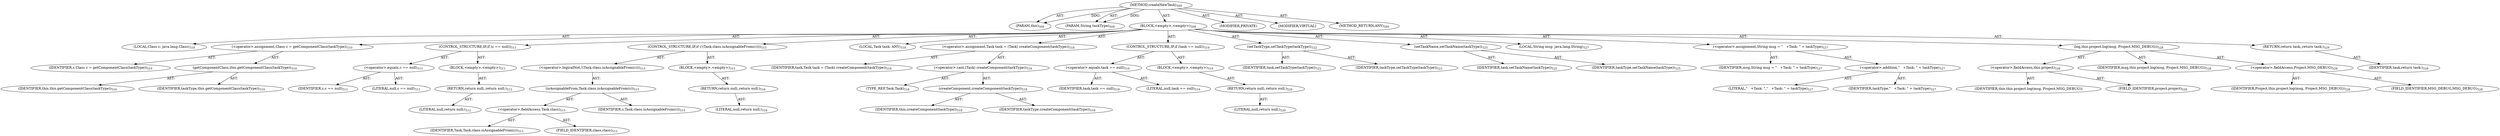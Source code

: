 digraph "createNewTask" {  
"111669149715" [label = <(METHOD,createNewTask)<SUB>509</SUB>> ]
"115964117003" [label = <(PARAM,this)<SUB>509</SUB>> ]
"115964117040" [label = <(PARAM,String taskType)<SUB>509</SUB>> ]
"25769803827" [label = <(BLOCK,&lt;empty&gt;,&lt;empty&gt;)<SUB>509</SUB>> ]
"94489280537" [label = <(LOCAL,Class c: java.lang.Class)<SUB>510</SUB>> ]
"30064771305" [label = <(&lt;operator&gt;.assignment,Class c = getComponentClass(taskType))<SUB>510</SUB>> ]
"68719476968" [label = <(IDENTIFIER,c,Class c = getComponentClass(taskType))<SUB>510</SUB>> ]
"30064771306" [label = <(getComponentClass,this.getComponentClass(taskType))<SUB>510</SUB>> ]
"68719476753" [label = <(IDENTIFIER,this,this.getComponentClass(taskType))<SUB>510</SUB>> ]
"68719476969" [label = <(IDENTIFIER,taskType,this.getComponentClass(taskType))<SUB>510</SUB>> ]
"47244640279" [label = <(CONTROL_STRUCTURE,IF,if (c == null))<SUB>511</SUB>> ]
"30064771307" [label = <(&lt;operator&gt;.equals,c == null)<SUB>511</SUB>> ]
"68719476970" [label = <(IDENTIFIER,c,c == null)<SUB>511</SUB>> ]
"90194313243" [label = <(LITERAL,null,c == null)<SUB>511</SUB>> ]
"25769803828" [label = <(BLOCK,&lt;empty&gt;,&lt;empty&gt;)<SUB>511</SUB>> ]
"146028888078" [label = <(RETURN,return null;,return null;)<SUB>512</SUB>> ]
"90194313244" [label = <(LITERAL,null,return null;)<SUB>512</SUB>> ]
"47244640280" [label = <(CONTROL_STRUCTURE,IF,if (!(Task.class.isAssignableFrom(c))))<SUB>515</SUB>> ]
"30064771308" [label = <(&lt;operator&gt;.logicalNot,!(Task.class.isAssignableFrom(c)))<SUB>515</SUB>> ]
"30064771309" [label = <(isAssignableFrom,Task.class.isAssignableFrom(c))<SUB>515</SUB>> ]
"30064771310" [label = <(&lt;operator&gt;.fieldAccess,Task.class)<SUB>515</SUB>> ]
"68719476971" [label = <(IDENTIFIER,Task,Task.class.isAssignableFrom(c))<SUB>515</SUB>> ]
"55834574909" [label = <(FIELD_IDENTIFIER,class,class)<SUB>515</SUB>> ]
"68719476972" [label = <(IDENTIFIER,c,Task.class.isAssignableFrom(c))<SUB>515</SUB>> ]
"25769803829" [label = <(BLOCK,&lt;empty&gt;,&lt;empty&gt;)<SUB>515</SUB>> ]
"146028888079" [label = <(RETURN,return null;,return null;)<SUB>516</SUB>> ]
"90194313245" [label = <(LITERAL,null,return null;)<SUB>516</SUB>> ]
"94489280538" [label = <(LOCAL,Task task: ANY)<SUB>518</SUB>> ]
"30064771311" [label = <(&lt;operator&gt;.assignment,Task task = (Task) createComponent(taskType))<SUB>518</SUB>> ]
"68719476973" [label = <(IDENTIFIER,task,Task task = (Task) createComponent(taskType))<SUB>518</SUB>> ]
"30064771312" [label = <(&lt;operator&gt;.cast,(Task) createComponent(taskType))<SUB>518</SUB>> ]
"180388626440" [label = <(TYPE_REF,Task,Task)<SUB>518</SUB>> ]
"30064771313" [label = <(createComponent,createComponent(taskType))<SUB>518</SUB>> ]
"68719476754" [label = <(IDENTIFIER,this,createComponent(taskType))<SUB>518</SUB>> ]
"68719476974" [label = <(IDENTIFIER,taskType,createComponent(taskType))<SUB>518</SUB>> ]
"47244640281" [label = <(CONTROL_STRUCTURE,IF,if (task == null))<SUB>519</SUB>> ]
"30064771314" [label = <(&lt;operator&gt;.equals,task == null)<SUB>519</SUB>> ]
"68719476975" [label = <(IDENTIFIER,task,task == null)<SUB>519</SUB>> ]
"90194313246" [label = <(LITERAL,null,task == null)<SUB>519</SUB>> ]
"25769803830" [label = <(BLOCK,&lt;empty&gt;,&lt;empty&gt;)<SUB>519</SUB>> ]
"146028888080" [label = <(RETURN,return null;,return null;)<SUB>520</SUB>> ]
"90194313247" [label = <(LITERAL,null,return null;)<SUB>520</SUB>> ]
"30064771315" [label = <(setTaskType,setTaskType(taskType))<SUB>522</SUB>> ]
"68719476976" [label = <(IDENTIFIER,task,setTaskType(taskType))<SUB>522</SUB>> ]
"68719476977" [label = <(IDENTIFIER,taskType,setTaskType(taskType))<SUB>522</SUB>> ]
"30064771316" [label = <(setTaskName,setTaskName(taskType))<SUB>525</SUB>> ]
"68719476978" [label = <(IDENTIFIER,task,setTaskName(taskType))<SUB>525</SUB>> ]
"68719476979" [label = <(IDENTIFIER,taskType,setTaskName(taskType))<SUB>525</SUB>> ]
"94489280539" [label = <(LOCAL,String msg: java.lang.String)<SUB>527</SUB>> ]
"30064771317" [label = <(&lt;operator&gt;.assignment,String msg = &quot;   +Task: &quot; + taskType)<SUB>527</SUB>> ]
"68719476980" [label = <(IDENTIFIER,msg,String msg = &quot;   +Task: &quot; + taskType)<SUB>527</SUB>> ]
"30064771318" [label = <(&lt;operator&gt;.addition,&quot;   +Task: &quot; + taskType)<SUB>527</SUB>> ]
"90194313248" [label = <(LITERAL,&quot;   +Task: &quot;,&quot;   +Task: &quot; + taskType)<SUB>527</SUB>> ]
"68719476981" [label = <(IDENTIFIER,taskType,&quot;   +Task: &quot; + taskType)<SUB>527</SUB>> ]
"30064771319" [label = <(log,this.project.log(msg, Project.MSG_DEBUG))<SUB>528</SUB>> ]
"30064771320" [label = <(&lt;operator&gt;.fieldAccess,this.project)<SUB>528</SUB>> ]
"68719476982" [label = <(IDENTIFIER,this,this.project.log(msg, Project.MSG_DEBUG))> ]
"55834574910" [label = <(FIELD_IDENTIFIER,project,project)<SUB>528</SUB>> ]
"68719476983" [label = <(IDENTIFIER,msg,this.project.log(msg, Project.MSG_DEBUG))<SUB>528</SUB>> ]
"30064771321" [label = <(&lt;operator&gt;.fieldAccess,Project.MSG_DEBUG)<SUB>528</SUB>> ]
"68719476984" [label = <(IDENTIFIER,Project,this.project.log(msg, Project.MSG_DEBUG))<SUB>528</SUB>> ]
"55834574911" [label = <(FIELD_IDENTIFIER,MSG_DEBUG,MSG_DEBUG)<SUB>528</SUB>> ]
"146028888081" [label = <(RETURN,return task;,return task;)<SUB>529</SUB>> ]
"68719476985" [label = <(IDENTIFIER,task,return task;)<SUB>529</SUB>> ]
"133143986229" [label = <(MODIFIER,PRIVATE)> ]
"133143986230" [label = <(MODIFIER,VIRTUAL)> ]
"128849018899" [label = <(METHOD_RETURN,ANY)<SUB>509</SUB>> ]
  "111669149715" -> "115964117003"  [ label = "AST: "] 
  "111669149715" -> "115964117040"  [ label = "AST: "] 
  "111669149715" -> "25769803827"  [ label = "AST: "] 
  "111669149715" -> "133143986229"  [ label = "AST: "] 
  "111669149715" -> "133143986230"  [ label = "AST: "] 
  "111669149715" -> "128849018899"  [ label = "AST: "] 
  "25769803827" -> "94489280537"  [ label = "AST: "] 
  "25769803827" -> "30064771305"  [ label = "AST: "] 
  "25769803827" -> "47244640279"  [ label = "AST: "] 
  "25769803827" -> "47244640280"  [ label = "AST: "] 
  "25769803827" -> "94489280538"  [ label = "AST: "] 
  "25769803827" -> "30064771311"  [ label = "AST: "] 
  "25769803827" -> "47244640281"  [ label = "AST: "] 
  "25769803827" -> "30064771315"  [ label = "AST: "] 
  "25769803827" -> "30064771316"  [ label = "AST: "] 
  "25769803827" -> "94489280539"  [ label = "AST: "] 
  "25769803827" -> "30064771317"  [ label = "AST: "] 
  "25769803827" -> "30064771319"  [ label = "AST: "] 
  "25769803827" -> "146028888081"  [ label = "AST: "] 
  "30064771305" -> "68719476968"  [ label = "AST: "] 
  "30064771305" -> "30064771306"  [ label = "AST: "] 
  "30064771306" -> "68719476753"  [ label = "AST: "] 
  "30064771306" -> "68719476969"  [ label = "AST: "] 
  "47244640279" -> "30064771307"  [ label = "AST: "] 
  "47244640279" -> "25769803828"  [ label = "AST: "] 
  "30064771307" -> "68719476970"  [ label = "AST: "] 
  "30064771307" -> "90194313243"  [ label = "AST: "] 
  "25769803828" -> "146028888078"  [ label = "AST: "] 
  "146028888078" -> "90194313244"  [ label = "AST: "] 
  "47244640280" -> "30064771308"  [ label = "AST: "] 
  "47244640280" -> "25769803829"  [ label = "AST: "] 
  "30064771308" -> "30064771309"  [ label = "AST: "] 
  "30064771309" -> "30064771310"  [ label = "AST: "] 
  "30064771309" -> "68719476972"  [ label = "AST: "] 
  "30064771310" -> "68719476971"  [ label = "AST: "] 
  "30064771310" -> "55834574909"  [ label = "AST: "] 
  "25769803829" -> "146028888079"  [ label = "AST: "] 
  "146028888079" -> "90194313245"  [ label = "AST: "] 
  "30064771311" -> "68719476973"  [ label = "AST: "] 
  "30064771311" -> "30064771312"  [ label = "AST: "] 
  "30064771312" -> "180388626440"  [ label = "AST: "] 
  "30064771312" -> "30064771313"  [ label = "AST: "] 
  "30064771313" -> "68719476754"  [ label = "AST: "] 
  "30064771313" -> "68719476974"  [ label = "AST: "] 
  "47244640281" -> "30064771314"  [ label = "AST: "] 
  "47244640281" -> "25769803830"  [ label = "AST: "] 
  "30064771314" -> "68719476975"  [ label = "AST: "] 
  "30064771314" -> "90194313246"  [ label = "AST: "] 
  "25769803830" -> "146028888080"  [ label = "AST: "] 
  "146028888080" -> "90194313247"  [ label = "AST: "] 
  "30064771315" -> "68719476976"  [ label = "AST: "] 
  "30064771315" -> "68719476977"  [ label = "AST: "] 
  "30064771316" -> "68719476978"  [ label = "AST: "] 
  "30064771316" -> "68719476979"  [ label = "AST: "] 
  "30064771317" -> "68719476980"  [ label = "AST: "] 
  "30064771317" -> "30064771318"  [ label = "AST: "] 
  "30064771318" -> "90194313248"  [ label = "AST: "] 
  "30064771318" -> "68719476981"  [ label = "AST: "] 
  "30064771319" -> "30064771320"  [ label = "AST: "] 
  "30064771319" -> "68719476983"  [ label = "AST: "] 
  "30064771319" -> "30064771321"  [ label = "AST: "] 
  "30064771320" -> "68719476982"  [ label = "AST: "] 
  "30064771320" -> "55834574910"  [ label = "AST: "] 
  "30064771321" -> "68719476984"  [ label = "AST: "] 
  "30064771321" -> "55834574911"  [ label = "AST: "] 
  "146028888081" -> "68719476985"  [ label = "AST: "] 
  "111669149715" -> "115964117003"  [ label = "DDG: "] 
  "111669149715" -> "115964117040"  [ label = "DDG: "] 
}
